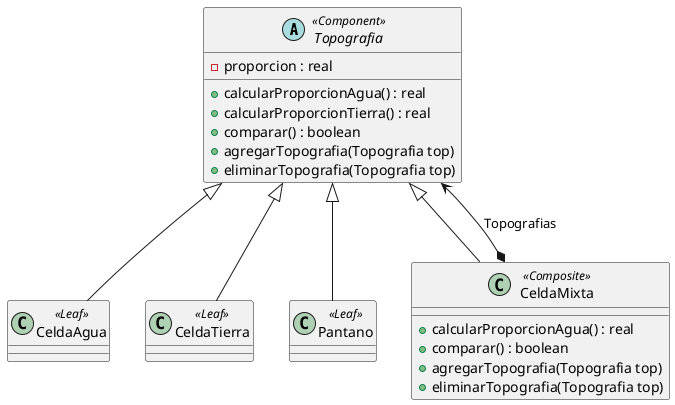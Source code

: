 @startuml Ejercicio11

Topografia <|-- CeldaAgua
Topografia <|-- CeldaTierra
Topografia <|-- Pantano
Topografia <|-- CeldaMixta
Topografia <--* CeldaMixta : Topografias

'Para esto tengo que chequear lo de comparar una mixta con la otra y eso, se supone que se hace como lo del piedra papel y tijera (no lo hice, pero recuerdo que era hacer un metodo por cada clase que te puede llegar, es una solucion media chota pero es la idea que tengo que llevar a cabo no hay otra) despues tengo que ver como lo implemento pq tengo que verificar a una mixta con una leaf entre mixtas y entre leaf no creo sea complicado el tema seria una mixta y una leaf'

'En este caso por ejemplo defino el comparar en la clase Topografia y hago override en CeldaMixta y viceversa con el tema de agregar y eliminar?'
Abstract class Topografia <<Component>>{
    -proporcion : real 
    +calcularProporcionAgua() : real
    +calcularProporcionTierra() : real 
    +comparar() : boolean
    +agregarTopografia(Topografia top)
    +eliminarTopografia(Topografia top)
}

class CeldaAgua <<Leaf>>{
   
}

class CeldaTierra <<Leaf>>{
  
}

class Pantano <<Leaf>>{
    
}

class CeldaMixta <<Composite>>{
    +calcularProporcionAgua() : real
    +comparar() : boolean
    +agregarTopografia(Topografia top)
    +eliminarTopografia(Topografia top)
}


@enduml